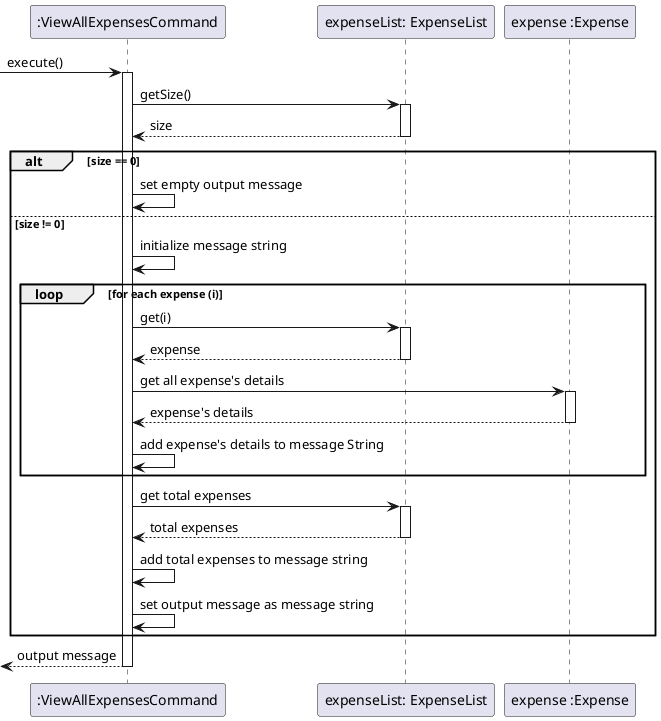 @startuml

participant ":ViewAllExpensesCommand" as Command
participant "expenseList: ExpenseList" as expenseList
participant "expense :Expense" as expense

-> Command ++: execute()
Command -> expenseList ++: getSize()
Command <-- expenseList --: size
alt size == 0
    Command -> Command: set empty output message
else size != 0
    Command -> Command: initialize message string
    loop for each expense (i)
        Command -> expenseList ++: get(i)
        Command <-- expenseList --: expense
        Command -> expense ++: get all expense's details
        Command <-- expense --: expense's details
        Command -> Command: add expense's details to message String
    end
    Command -> expenseList ++: get total expenses
    Command <-- expenseList --: total expenses
    Command -> Command: add total expenses to message string
    Command -> Command: set output message as message string
end
return output message

@enduml